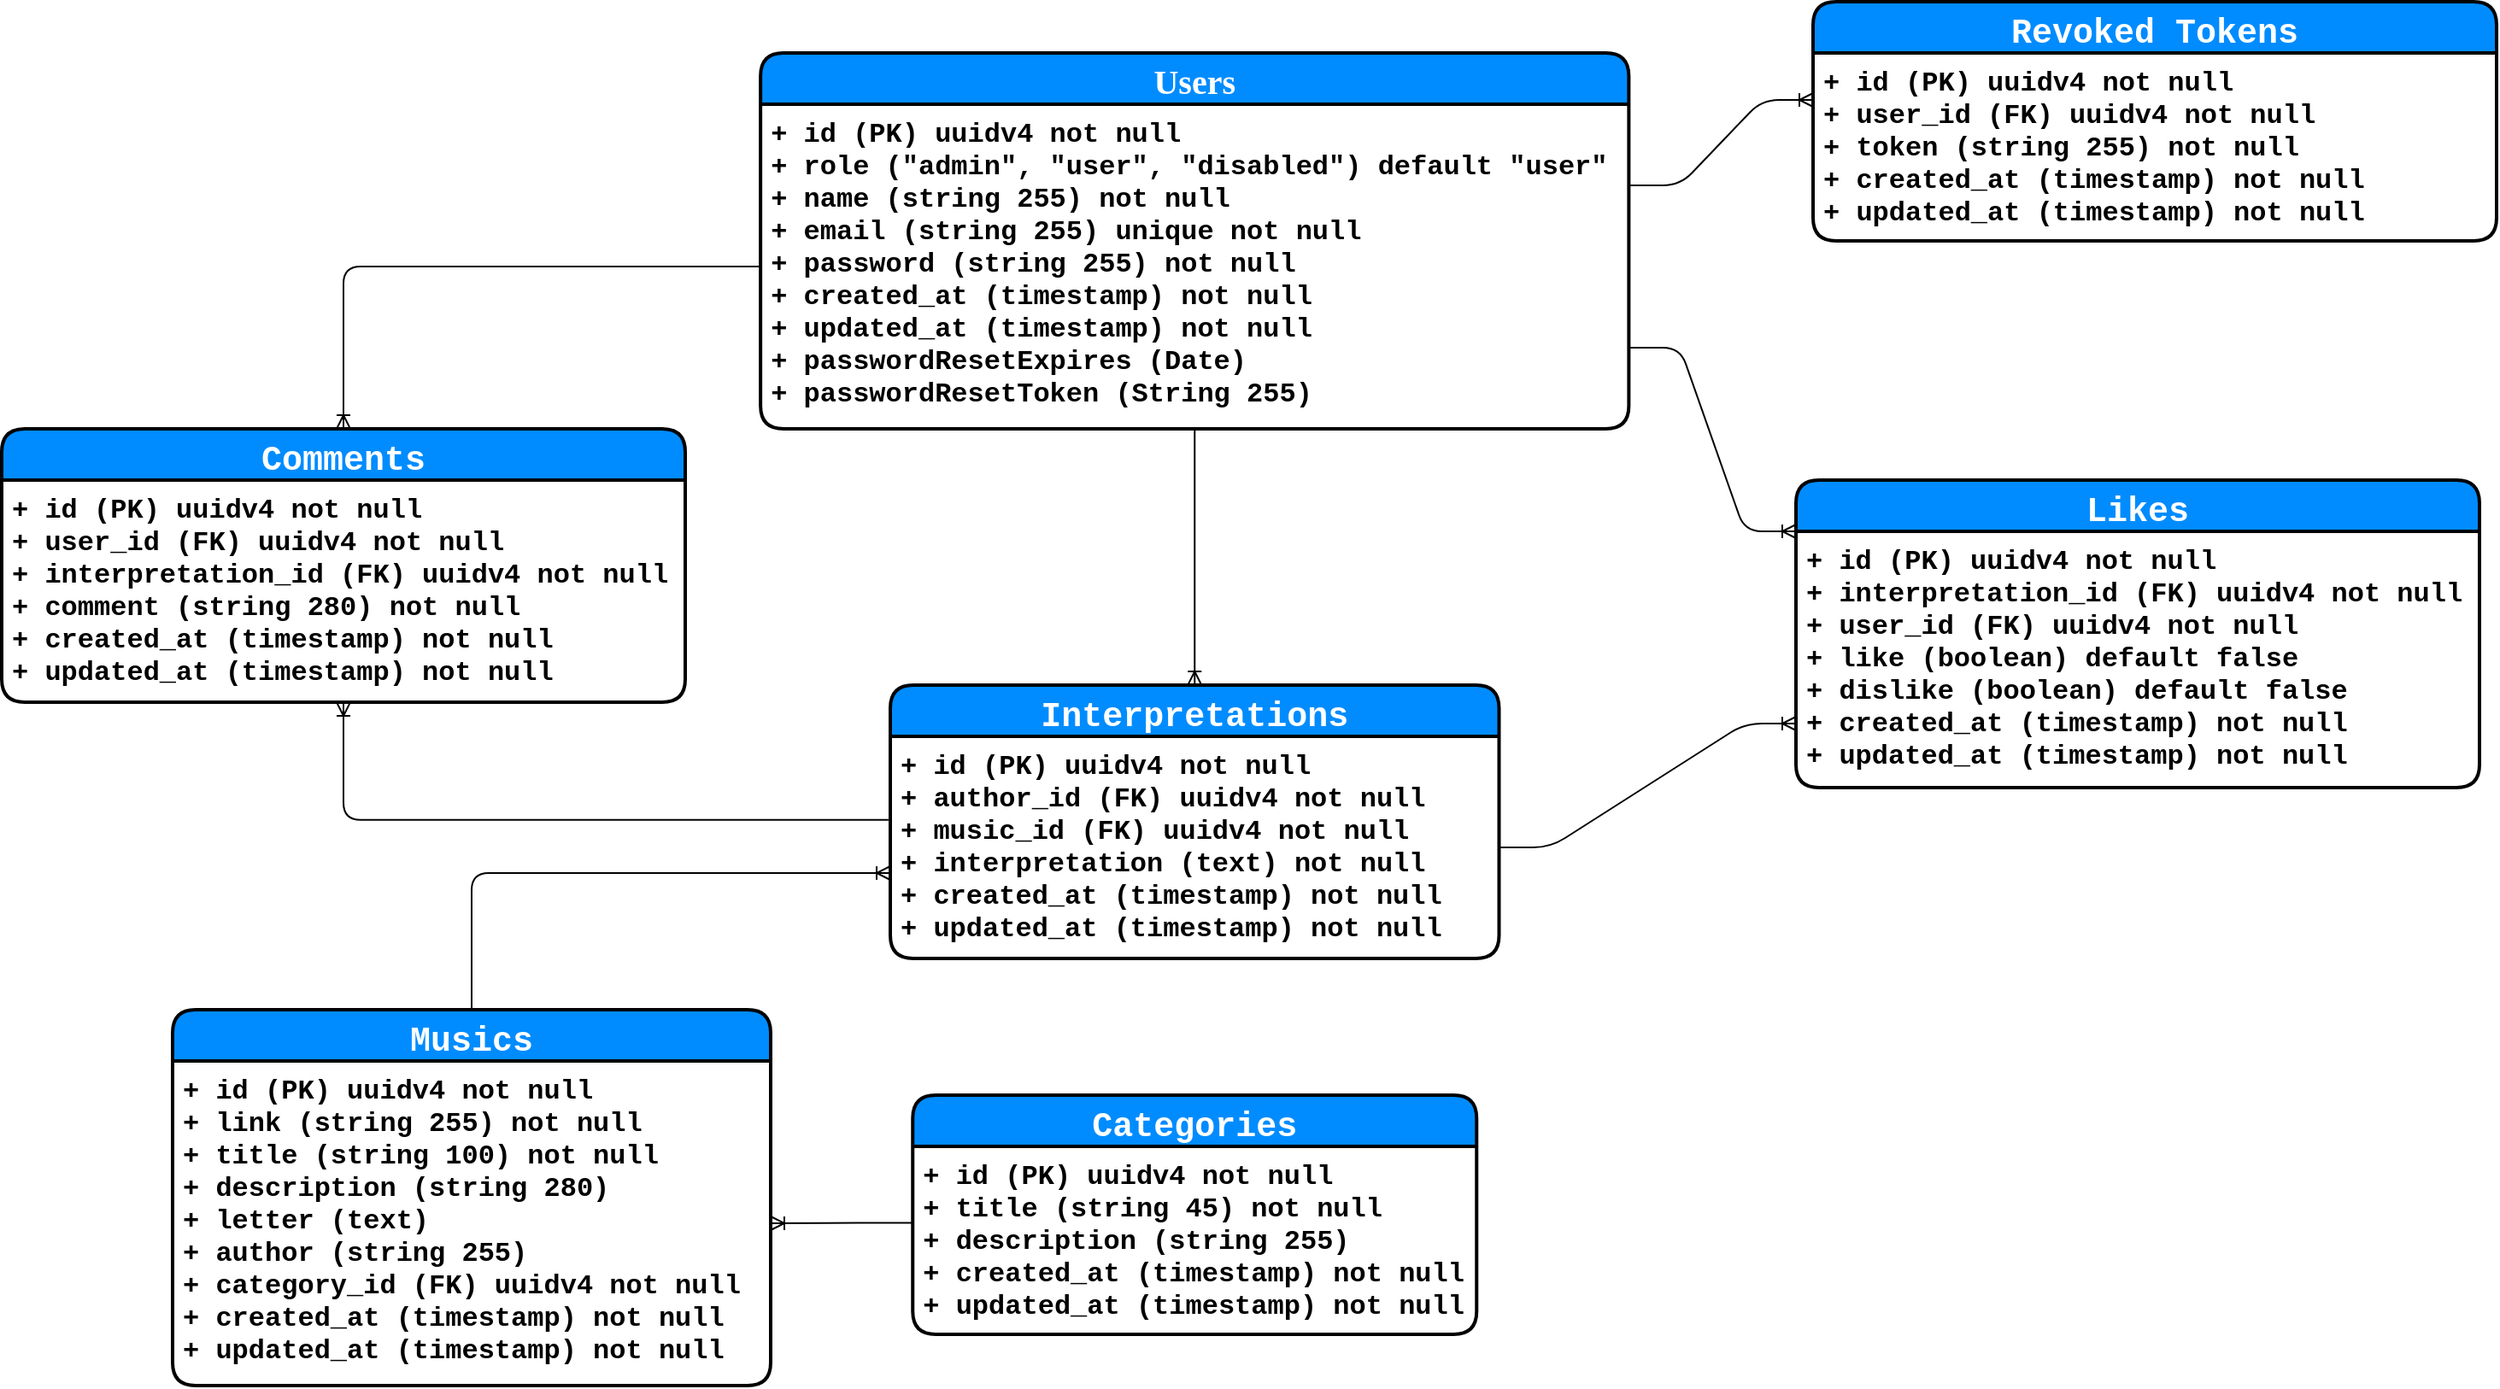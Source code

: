 <mxfile version="12.9.8" type="google"><diagram id="C5RBs43oDa-KdzZeNtuy" name="Page-1"><mxGraphModel dx="1021" dy="1801" grid="1" gridSize="10" guides="1" tooltips="1" connect="1" arrows="1" fold="1" page="1" pageScale="1" pageWidth="827" pageHeight="1169" math="0" shadow="0" extFonts="Monaco^https://fonts.googleapis.com/css?family=Monaco"><root><mxCell id="WIyWlLk6GJQsqaUBKTNV-0"/><mxCell id="WIyWlLk6GJQsqaUBKTNV-1" parent="WIyWlLk6GJQsqaUBKTNV-0"/><mxCell id="fU09TzpHCUU5hxzMXsj3-25" value="" style="edgeStyle=entityRelationEdgeStyle;fontSize=12;html=1;endArrow=ERoneToMany;exitX=1;exitY=0.5;exitDx=0;exitDy=0;entryX=0;entryY=0.75;entryDx=0;entryDy=0;fontFamily=Courier New;fontStyle=1" parent="WIyWlLk6GJQsqaUBKTNV-1" source="fU09TzpHCUU5hxzMXsj3-15" target="fU09TzpHCUU5hxzMXsj3-24" edge="1"><mxGeometry width="100" height="100" relative="1" as="geometry"><mxPoint x="830" y="-10" as="sourcePoint"/><mxPoint x="760" y="-40" as="targetPoint"/></mxGeometry></mxCell><mxCell id="fU09TzpHCUU5hxzMXsj3-27" value="" style="edgeStyle=entityRelationEdgeStyle;fontSize=12;html=1;endArrow=ERoneToMany;exitX=1;exitY=0.75;exitDx=0;exitDy=0;entryX=0;entryY=0;entryDx=0;entryDy=0;fontFamily=Courier New;fontStyle=1" parent="WIyWlLk6GJQsqaUBKTNV-1" source="fU09TzpHCUU5hxzMXsj3-1" target="fU09TzpHCUU5hxzMXsj3-24" edge="1"><mxGeometry width="100" height="100" relative="1" as="geometry"><mxPoint x="520" y="-30" as="sourcePoint"/><mxPoint x="930" y="-90" as="targetPoint"/></mxGeometry></mxCell><mxCell id="WrZSlUcMaLp3YBvVZYGu-0" style="edgeStyle=orthogonalEdgeStyle;rounded=1;orthogonalLoop=1;jettySize=auto;html=1;endArrow=ERoneToMany;endFill=0;fontFamily=Courier New;fontStyle=1;entryX=0.5;entryY=1;entryDx=0;entryDy=0;exitX=-0.003;exitY=0.376;exitDx=0;exitDy=0;exitPerimeter=0;" parent="WIyWlLk6GJQsqaUBKTNV-1" source="fU09TzpHCUU5hxzMXsj3-15" target="5CgkPjmZwKGNX8NqmxJ6-1" edge="1"><mxGeometry relative="1" as="geometry"><Array as="points"><mxPoint x="260" y="159"/></Array><mxPoint x="525" y="159" as="sourcePoint"/><mxPoint x="190" y="110" as="targetPoint"/></mxGeometry></mxCell><mxCell id="WrZSlUcMaLp3YBvVZYGu-1" style="edgeStyle=orthogonalEdgeStyle;rounded=1;orthogonalLoop=1;jettySize=auto;html=1;exitX=0.5;exitY=0;exitDx=0;exitDy=0;entryX=0;entryY=0.615;entryDx=0;entryDy=0;endArrow=ERoneToMany;endFill=0;fontFamily=Courier New;fontStyle=1;entryPerimeter=0;" parent="WIyWlLk6GJQsqaUBKTNV-1" source="fU09TzpHCUU5hxzMXsj3-4" target="fU09TzpHCUU5hxzMXsj3-15" edge="1"><mxGeometry relative="1" as="geometry"><Array as="points"><mxPoint x="335" y="190"/><mxPoint x="580" y="190"/></Array></mxGeometry></mxCell><mxCell id="WrZSlUcMaLp3YBvVZYGu-2" style="edgeStyle=orthogonalEdgeStyle;rounded=1;orthogonalLoop=1;jettySize=auto;html=1;exitX=0;exitY=0.5;exitDx=0;exitDy=0;entryX=0.5;entryY=0;entryDx=0;entryDy=0;endArrow=ERoneToMany;endFill=0;fontFamily=Courier New;fontStyle=1" parent="WIyWlLk6GJQsqaUBKTNV-1" source="fU09TzpHCUU5hxzMXsj3-1" target="5CgkPjmZwKGNX8NqmxJ6-0" edge="1"><mxGeometry relative="1" as="geometry"/></mxCell><mxCell id="WrZSlUcMaLp3YBvVZYGu-3" style="edgeStyle=orthogonalEdgeStyle;rounded=1;orthogonalLoop=1;jettySize=auto;html=1;exitX=0.5;exitY=1;exitDx=0;exitDy=0;entryX=0.5;entryY=0;entryDx=0;entryDy=0;endArrow=ERoneToMany;endFill=0;fontFamily=Courier New;fontStyle=1" parent="WIyWlLk6GJQsqaUBKTNV-1" source="fU09TzpHCUU5hxzMXsj3-1" target="fU09TzpHCUU5hxzMXsj3-14" edge="1"><mxGeometry relative="1" as="geometry"/></mxCell><mxCell id="WrZSlUcMaLp3YBvVZYGu-8" style="edgeStyle=orthogonalEdgeStyle;rounded=1;orthogonalLoop=1;jettySize=auto;html=1;entryX=1;entryY=0.5;entryDx=0;entryDy=0;endArrow=ERoneToMany;endFill=0;fontFamily=Courier New;exitX=0;exitY=0.407;exitDx=0;exitDy=0;exitPerimeter=0;" parent="WIyWlLk6GJQsqaUBKTNV-1" source="WrZSlUcMaLp3YBvVZYGu-5" target="fU09TzpHCUU5hxzMXsj3-5" edge="1"><mxGeometry relative="1" as="geometry"><mxPoint x="593" y="390" as="sourcePoint"/><Array as="points"/></mxGeometry></mxCell><mxCell id="5CgkPjmZwKGNX8NqmxJ6-0" value="Comments" style="swimlane;childLayout=stackLayout;horizontal=1;startSize=30;horizontalStack=0;fillColor=#008cff;fontColor=#FFFFFF;rounded=1;fontSize=20;fontStyle=1;strokeWidth=2;resizeParent=0;resizeLast=1;shadow=0;dashed=0;align=center;fontFamily=Courier New;" parent="WIyWlLk6GJQsqaUBKTNV-1" vertex="1"><mxGeometry x="60" y="-70" width="400" height="160" as="geometry"/></mxCell><mxCell id="5CgkPjmZwKGNX8NqmxJ6-1" value="+ id (PK) uuidv4 not null&#10;+ user_id (FK) uuidv4 not null&#10;+ interpretation_id (FK) uuidv4 not null&#10;+ comment (string 280) not null&#10;+ created_at (timestamp) not null&#10;+ updated_at (timestamp) not null" style="align=left;strokeColor=none;fillColor=none;spacingLeft=4;fontSize=16;verticalAlign=top;resizable=0;rotatable=0;part=1;fontFamily=Courier New;fontStyle=1" parent="5CgkPjmZwKGNX8NqmxJ6-0" vertex="1"><mxGeometry y="30" width="400" height="130" as="geometry"/></mxCell><mxCell id="fU09TzpHCUU5hxzMXsj3-14" value="Interpretations" style="swimlane;childLayout=stackLayout;horizontal=1;startSize=30;horizontalStack=0;fillColor=#008cff;fontColor=#FFFFFF;rounded=1;fontSize=20;fontStyle=1;strokeWidth=2;resizeParent=0;resizeLast=1;shadow=0;dashed=0;align=center;fontFamily=Courier New;" parent="WIyWlLk6GJQsqaUBKTNV-1" vertex="1"><mxGeometry x="580" y="80" width="356.25" height="160" as="geometry"/></mxCell><mxCell id="fU09TzpHCUU5hxzMXsj3-15" value="+ id (PK) uuidv4 not null&#10;+ author_id (FK) uuidv4 not null&#10;+ music_id (FK) uuidv4 not null&#10;+ interpretation (text) not null&#10;+ created_at (timestamp) not null&#10;+ updated_at (timestamp) not null" style="align=left;strokeColor=none;fillColor=none;spacingLeft=4;fontSize=16;verticalAlign=top;resizable=0;rotatable=0;part=1;fontFamily=Courier New;fontStyle=1" parent="fU09TzpHCUU5hxzMXsj3-14" vertex="1"><mxGeometry y="30" width="356.25" height="130" as="geometry"/></mxCell><mxCell id="fU09TzpHCUU5hxzMXsj3-0" value="Users" style="swimlane;childLayout=stackLayout;horizontal=1;startSize=30;horizontalStack=0;fillColor=#008cff;fontColor=#FFFFFF;rounded=1;fontSize=20;fontStyle=1;strokeWidth=2;resizeParent=0;resizeLast=1;shadow=0;dashed=0;align=center;fontFamily=Monaco;FType=g;" parent="WIyWlLk6GJQsqaUBKTNV-1" vertex="1"><mxGeometry x="504.07" y="-290" width="508.12" height="220" as="geometry"/></mxCell><mxCell id="fU09TzpHCUU5hxzMXsj3-1" value="+ id (PK) uuidv4 not null&#10;+ role (&quot;admin&quot;, &quot;user&quot;, &quot;disabled&quot;) default &quot;user&quot;&#10;+ name (string 255) not null&#10;+ email (string 255) unique not null&#10;+ password (string 255) not null&#10;+ created_at (timestamp) not null&#10;+ updated_at (timestamp) not null&#10;+ passwordResetExpires (Date)&#10;+ passwordResetToken (String 255)" style="align=left;strokeColor=none;fillColor=none;spacingLeft=4;fontSize=16;verticalAlign=top;resizable=0;rotatable=0;part=1;fontFamily=Courier New;fontStyle=1" parent="fU09TzpHCUU5hxzMXsj3-0" vertex="1"><mxGeometry y="30" width="508.12" height="190" as="geometry"/></mxCell><mxCell id="RVKsw--qMdFfWkarj9nY-6" value="" style="edgeStyle=entityRelationEdgeStyle;fontSize=12;html=1;endArrow=ERoneToMany;exitX=1;exitY=0.25;exitDx=0;exitDy=0;entryX=0;entryY=0.25;entryDx=0;entryDy=0;fontFamily=Courier New;fontStyle=1" edge="1" parent="WIyWlLk6GJQsqaUBKTNV-1" source="fU09TzpHCUU5hxzMXsj3-1" target="RVKsw--qMdFfWkarj9nY-3"><mxGeometry width="100" height="100" relative="1" as="geometry"><mxPoint x="1022.19" y="-107.5" as="sourcePoint"/><mxPoint x="1140.0" y="40.0" as="targetPoint"/></mxGeometry></mxCell><mxCell id="WrZSlUcMaLp3YBvVZYGu-4" value="Categories" style="swimlane;childLayout=stackLayout;horizontal=1;startSize=30;horizontalStack=0;fillColor=#008cff;fontColor=#FFFFFF;rounded=1;fontSize=20;fontStyle=1;strokeWidth=2;resizeParent=0;resizeLast=1;shadow=0;dashed=0;align=center;fontFamily=Courier New;" parent="WIyWlLk6GJQsqaUBKTNV-1" vertex="1"><mxGeometry x="593.13" y="320" width="330" height="140" as="geometry"/></mxCell><mxCell id="WrZSlUcMaLp3YBvVZYGu-5" value="+ id (PK) uuidv4 not null&#10;+ title (string 45) not null&#10;+ description (string 255)&#10;+ created_at (timestamp) not null&#10;+ updated_at (timestamp) not null" style="align=left;strokeColor=none;fillColor=none;spacingLeft=4;fontSize=16;verticalAlign=top;resizable=0;rotatable=0;part=1;fontFamily=Courier New;fontStyle=1" parent="WrZSlUcMaLp3YBvVZYGu-4" vertex="1"><mxGeometry y="30" width="330" height="110" as="geometry"/></mxCell><mxCell id="fU09TzpHCUU5hxzMXsj3-4" value="Musics" style="swimlane;childLayout=stackLayout;horizontal=1;startSize=30;horizontalStack=0;fillColor=#008cff;fontColor=#FFFFFF;rounded=1;fontSize=20;fontStyle=1;strokeWidth=2;resizeParent=0;resizeLast=1;shadow=0;dashed=0;align=center;fontFamily=Courier New;" parent="WIyWlLk6GJQsqaUBKTNV-1" vertex="1"><mxGeometry x="160" y="270" width="350" height="220" as="geometry"/></mxCell><mxCell id="fU09TzpHCUU5hxzMXsj3-5" value="+ id (PK) uuidv4 not null&#10;+ link (string 255) not null&#10;+ title (string 100) not null&#10;+ description (string 280)&#10;+ letter (text)&#10;+ author (string 255)&#10;+ category_id (FK) uuidv4 not null&#10;+ created_at (timestamp) not null&#10;+ updated_at (timestamp) not null" style="align=left;strokeColor=none;fillColor=none;spacingLeft=4;fontSize=16;verticalAlign=top;resizable=0;rotatable=0;part=1;fontFamily=Courier New;fontStyle=1" parent="fU09TzpHCUU5hxzMXsj3-4" vertex="1"><mxGeometry y="30" width="350" height="190" as="geometry"/></mxCell><mxCell id="fU09TzpHCUU5hxzMXsj3-23" value="Likes" style="swimlane;childLayout=stackLayout;horizontal=1;startSize=30;horizontalStack=0;fillColor=#008cff;fontColor=#FFFFFF;rounded=1;fontSize=20;fontStyle=1;strokeWidth=2;resizeParent=0;resizeLast=1;shadow=0;dashed=0;align=center;fontFamily=Courier New;direction=east;" parent="WIyWlLk6GJQsqaUBKTNV-1" vertex="1"><mxGeometry x="1110" y="-40" width="400" height="180" as="geometry"/></mxCell><mxCell id="fU09TzpHCUU5hxzMXsj3-24" value="+ id (PK) uuidv4 not null&#10;+ interpretation_id (FK) uuidv4 not null&#10;+ user_id (FK) uuidv4 not null&#10;+ like (boolean) default false&#10;+ dislike (boolean) default false&#10;+ created_at (timestamp) not null&#10;+ updated_at (timestamp) not null" style="align=left;strokeColor=none;fillColor=none;spacingLeft=4;fontSize=16;verticalAlign=top;resizable=0;rotatable=0;part=1;fontFamily=Courier New;fontStyle=1;direction=east;" parent="fU09TzpHCUU5hxzMXsj3-23" vertex="1"><mxGeometry y="30" width="400" height="150" as="geometry"/></mxCell><mxCell id="RVKsw--qMdFfWkarj9nY-2" value="Revoked Tokens" style="swimlane;childLayout=stackLayout;horizontal=1;startSize=30;horizontalStack=0;fillColor=#008cff;fontColor=#FFFFFF;rounded=1;fontSize=20;fontStyle=1;strokeWidth=2;resizeParent=0;resizeLast=1;shadow=0;dashed=0;align=center;fontFamily=Courier New;direction=east;" vertex="1" parent="WIyWlLk6GJQsqaUBKTNV-1"><mxGeometry x="1120" y="-320" width="400" height="140" as="geometry"/></mxCell><mxCell id="RVKsw--qMdFfWkarj9nY-3" value="+ id (PK) uuidv4 not null&#10;+ user_id (FK) uuidv4 not null&#10;+ token (string 255) not null&#10;+ created_at (timestamp) not null&#10;+ updated_at (timestamp) not null" style="align=left;strokeColor=none;fillColor=none;spacingLeft=4;fontSize=16;verticalAlign=top;resizable=0;rotatable=0;part=1;fontFamily=Courier New;fontStyle=1;direction=east;" vertex="1" parent="RVKsw--qMdFfWkarj9nY-2"><mxGeometry y="30" width="400" height="110" as="geometry"/></mxCell></root></mxGraphModel></diagram></mxfile>